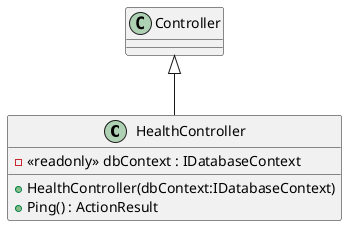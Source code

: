 @startuml
class HealthController {
    - <<readonly>> dbContext : IDatabaseContext
    + HealthController(dbContext:IDatabaseContext)
    + Ping() : ActionResult
}
Controller <|-- HealthController
@enduml
